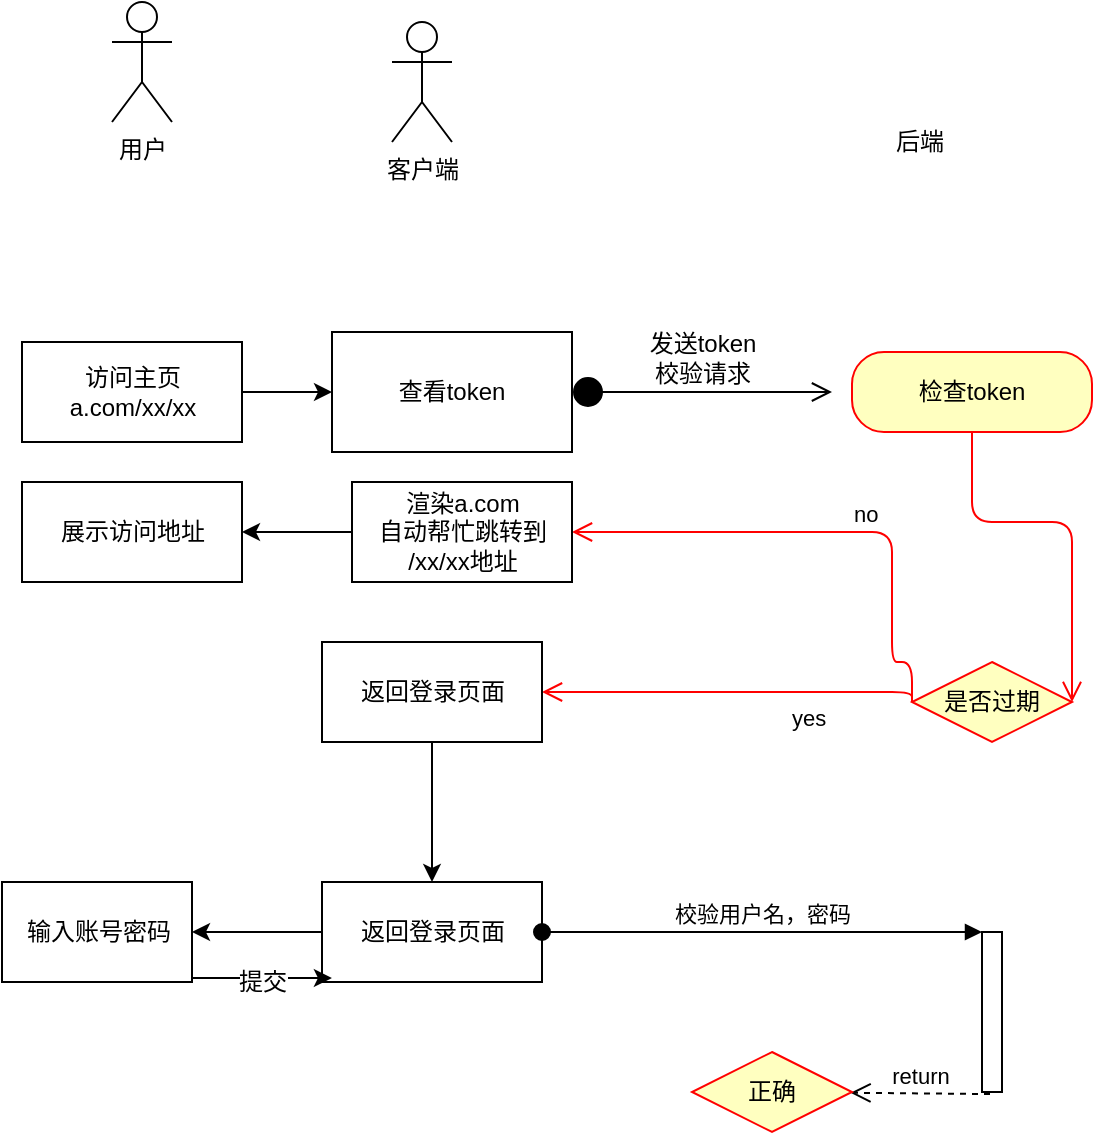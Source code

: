 <mxfile version="12.2.4" pages="1"><diagram id="azeJVjyvGZAo_0y1U0aP" name="Page-1"><mxGraphModel dx="892" dy="775" grid="1" gridSize="10" guides="1" tooltips="1" connect="1" arrows="1" fold="1" page="1" pageScale="1" pageWidth="827" pageHeight="1169" math="0" shadow="0"><root><mxCell id="0"/><mxCell id="1" parent="0"/><mxCell id="3" value="用户" style="shape=umlActor;verticalLabelPosition=bottom;labelBackgroundColor=#ffffff;verticalAlign=top;html=1;" parent="1" vertex="1"><mxGeometry x="90" y="90" width="30" height="60" as="geometry"/></mxCell><mxCell id="5" value="查看token" style="rounded=0;whiteSpace=wrap;html=1;" parent="1" vertex="1"><mxGeometry x="200" y="255" width="120" height="60" as="geometry"/></mxCell><mxCell id="11" value="客户端&lt;br&gt;" style="shape=umlActor;verticalLabelPosition=bottom;labelBackgroundColor=#ffffff;verticalAlign=top;html=1;" parent="1" vertex="1"><mxGeometry x="230" y="100" width="30" height="60" as="geometry"/></mxCell><mxCell id="15" value="后端" style="text;html=1;resizable=0;points=[];autosize=1;align=left;verticalAlign=top;spacingTop=-4;" parent="1" vertex="1"><mxGeometry x="480" y="150" width="40" height="20" as="geometry"/></mxCell><mxCell id="21" value="&lt;span style=&quot;font-size: 12px&quot;&gt;发送token&lt;/span&gt;&lt;br style=&quot;font-size: 12px&quot;&gt;&lt;span style=&quot;font-size: 12px&quot;&gt;校验请求&lt;/span&gt;" style="html=1;verticalAlign=bottom;startArrow=circle;startFill=1;endArrow=open;startSize=6;endSize=8;exitX=1;exitY=0.5;exitDx=0;exitDy=0;entryX=0;entryY=0.5;entryDx=0;entryDy=0;" parent="1" source="5" edge="1"><mxGeometry width="80" relative="1" as="geometry"><mxPoint x="309" y="288.5" as="sourcePoint"/><mxPoint x="450" y="285" as="targetPoint"/></mxGeometry></mxCell><mxCell id="29" value="是否过期" style="rhombus;whiteSpace=wrap;html=1;fillColor=#ffffc0;strokeColor=#ff0000;" parent="1" vertex="1"><mxGeometry x="490" y="420" width="80" height="40" as="geometry"/></mxCell><mxCell id="30" value="no" style="edgeStyle=orthogonalEdgeStyle;html=1;align=left;verticalAlign=bottom;endArrow=open;endSize=8;strokeColor=#ff0000;entryX=1;entryY=0.5;entryDx=0;entryDy=0;" parent="1" target="35" edge="1"><mxGeometry x="-0.091" relative="1" as="geometry"><mxPoint x="310" y="510" as="targetPoint"/><Array as="points"><mxPoint x="480" y="420"/><mxPoint x="480" y="355"/></Array><mxPoint as="offset"/><mxPoint x="490" y="440" as="sourcePoint"/></mxGeometry></mxCell><mxCell id="31" value="yes" style="edgeStyle=orthogonalEdgeStyle;html=1;align=left;verticalAlign=top;endArrow=open;endSize=8;strokeColor=#ff0000;entryX=1;entryY=0.5;entryDx=0;entryDy=0;exitX=0;exitY=0.5;exitDx=0;exitDy=0;" parent="1" source="29" target="32" edge="1"><mxGeometry x="-0.294" relative="1" as="geometry"><mxPoint x="310" y="390" as="targetPoint"/><mxPoint as="offset"/><Array as="points"><mxPoint x="490" y="435"/></Array></mxGeometry></mxCell><mxCell id="43" value="" style="edgeStyle=orthogonalEdgeStyle;rounded=0;orthogonalLoop=1;jettySize=auto;html=1;" parent="1" source="32" target="42" edge="1"><mxGeometry relative="1" as="geometry"/></mxCell><mxCell id="32" value="返回登录页面" style="html=1;" parent="1" vertex="1"><mxGeometry x="195" y="410" width="110" height="50" as="geometry"/></mxCell><mxCell id="53" value="" style="edgeStyle=orthogonalEdgeStyle;rounded=0;orthogonalLoop=1;jettySize=auto;html=1;" parent="1" source="42" target="52" edge="1"><mxGeometry relative="1" as="geometry"/></mxCell><mxCell id="42" value="返回登录页面" style="html=1;" parent="1" vertex="1"><mxGeometry x="195" y="530" width="110" height="50" as="geometry"/></mxCell><mxCell id="52" value="输入账号密码" style="html=1;" parent="1" vertex="1"><mxGeometry x="35" y="530" width="95" height="50" as="geometry"/></mxCell><mxCell id="37" value="" style="edgeStyle=orthogonalEdgeStyle;rounded=0;orthogonalLoop=1;jettySize=auto;html=1;" parent="1" source="35" target="36" edge="1"><mxGeometry relative="1" as="geometry"/></mxCell><mxCell id="35" value="渲染a.com&lt;br&gt;自动帮忙跳转到&lt;br&gt;/xx/xx地址" style="html=1;" parent="1" vertex="1"><mxGeometry x="210" y="330" width="110" height="50" as="geometry"/></mxCell><mxCell id="36" value="展示访问地址" style="html=1;" parent="1" vertex="1"><mxGeometry x="45" y="330" width="110" height="50" as="geometry"/></mxCell><mxCell id="39" value="" style="edgeStyle=orthogonalEdgeStyle;rounded=0;orthogonalLoop=1;jettySize=auto;html=1;" parent="1" source="38" target="5" edge="1"><mxGeometry relative="1" as="geometry"/></mxCell><mxCell id="38" value="&lt;span style=&quot;text-align: left&quot;&gt;访问主页&lt;/span&gt;&lt;br style=&quot;text-align: left&quot;&gt;&lt;span style=&quot;text-align: left&quot;&gt;a.com/xx/xx&lt;/span&gt;" style="html=1;" parent="1" vertex="1"><mxGeometry x="45" y="260" width="110" height="50" as="geometry"/></mxCell><mxCell id="50" value="检查token" style="rounded=1;whiteSpace=wrap;html=1;arcSize=40;fontColor=#000000;fillColor=#ffffc0;strokeColor=#ff0000;" parent="1" vertex="1"><mxGeometry x="460" y="265" width="120" height="40" as="geometry"/></mxCell><mxCell id="51" value="" style="edgeStyle=orthogonalEdgeStyle;html=1;verticalAlign=bottom;endArrow=open;endSize=8;strokeColor=#ff0000;entryX=1;entryY=0.5;entryDx=0;entryDy=0;" parent="1" source="50" target="29" edge="1"><mxGeometry relative="1" as="geometry"><mxPoint x="570" y="430" as="targetPoint"/><Array as="points"><mxPoint x="520" y="350"/><mxPoint x="570" y="350"/></Array></mxGeometry></mxCell><mxCell id="64" value="" style="endArrow=classic;html=1;exitX=1;exitY=0.96;exitDx=0;exitDy=0;exitPerimeter=0;entryX=0.045;entryY=0.96;entryDx=0;entryDy=0;entryPerimeter=0;" parent="1" source="52" target="42" edge="1"><mxGeometry width="50" height="50" relative="1" as="geometry"><mxPoint x="40" y="650" as="sourcePoint"/><mxPoint x="90" y="600" as="targetPoint"/></mxGeometry></mxCell><mxCell id="65" value="提交" style="text;html=1;resizable=0;points=[];align=center;verticalAlign=middle;labelBackgroundColor=#ffffff;" parent="64" vertex="1" connectable="0"><mxGeometry x="0.001" y="-2" relative="1" as="geometry"><mxPoint as="offset"/></mxGeometry></mxCell><mxCell id="66" value="" style="html=1;points=[];perimeter=orthogonalPerimeter;" parent="1" vertex="1"><mxGeometry x="525" y="555" width="10" height="80" as="geometry"/></mxCell><mxCell id="67" value="校验用户名，密码" style="html=1;verticalAlign=bottom;startArrow=oval;endArrow=block;startSize=8;exitX=1;exitY=0.5;exitDx=0;exitDy=0;" parent="1" source="42" target="66" edge="1"><mxGeometry relative="1" as="geometry"><mxPoint x="440" y="555" as="sourcePoint"/></mxGeometry></mxCell><mxCell id="72" value="return" style="html=1;verticalAlign=bottom;endArrow=open;dashed=1;endSize=8;exitX=0.4;exitY=1.013;exitDx=0;exitDy=0;exitPerimeter=0;" parent="1" source="66" target="73" edge="1"><mxGeometry relative="1" as="geometry"><mxPoint x="120" y="660" as="sourcePoint"/><mxPoint x="460" y="636" as="targetPoint"/></mxGeometry></mxCell><mxCell id="73" value="正确" style="rhombus;whiteSpace=wrap;html=1;fillColor=#ffffc0;strokeColor=#ff0000;" parent="1" vertex="1"><mxGeometry x="380" y="615" width="80" height="40" as="geometry"/></mxCell></root></mxGraphModel></diagram></mxfile>